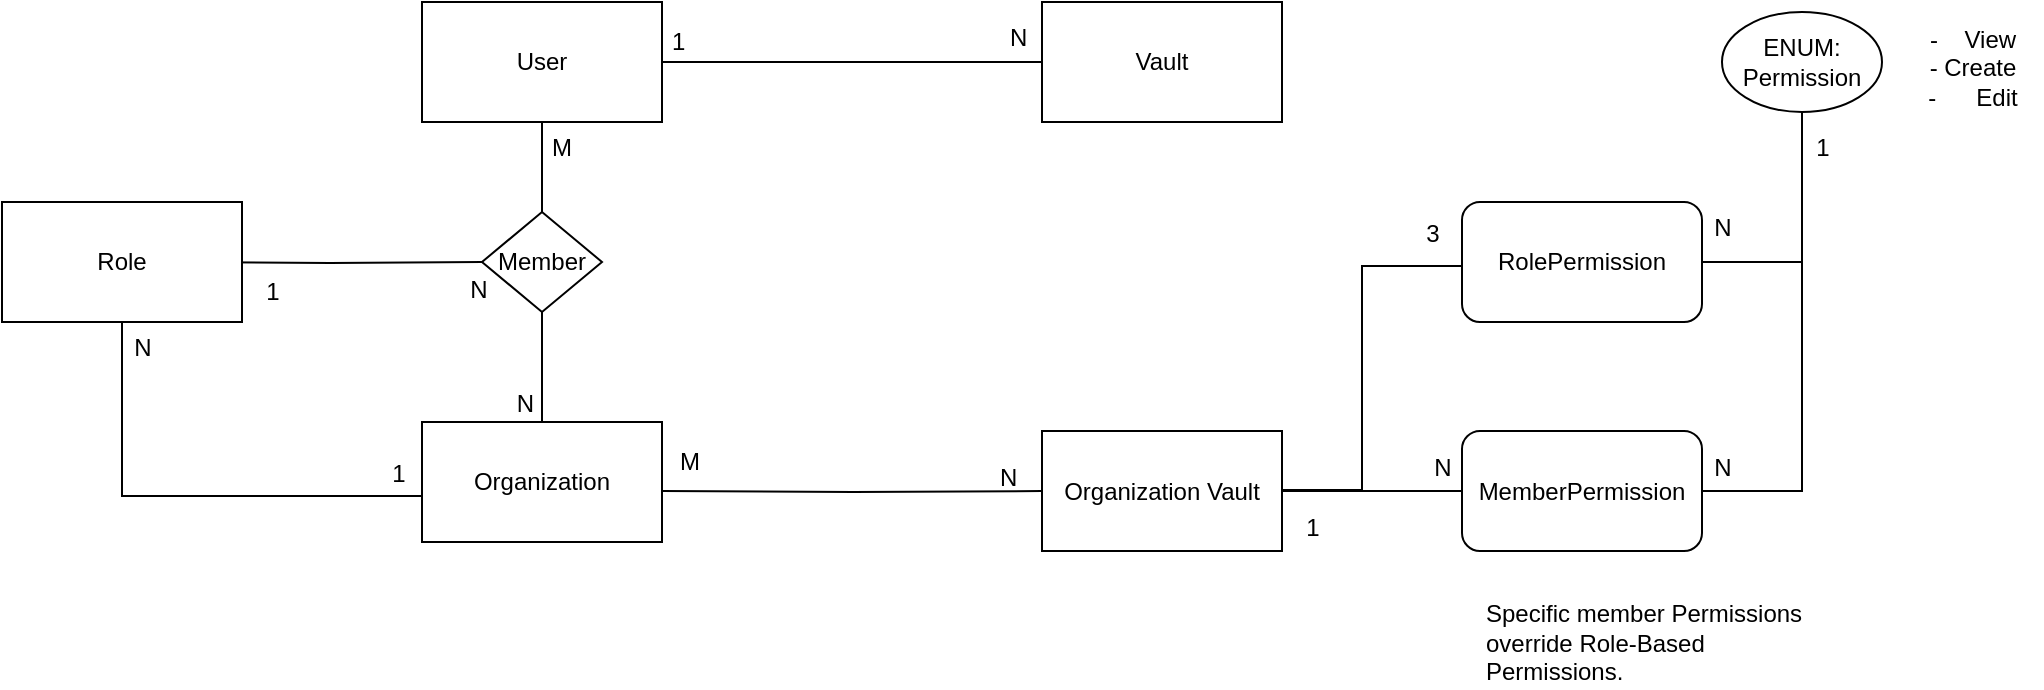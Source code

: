 <mxfile version="24.3.1" type="device">
  <diagram name="Página-1" id="gP4icoR0jDzHdRY8oBsh">
    <mxGraphModel dx="1050" dy="564" grid="1" gridSize="10" guides="1" tooltips="1" connect="1" arrows="1" fold="1" page="1" pageScale="1" pageWidth="827" pageHeight="1169" math="0" shadow="0">
      <root>
        <mxCell id="0" />
        <mxCell id="1" parent="0" />
        <mxCell id="OQan5FIVZ6uVcRrdmNYa-1" style="edgeStyle=orthogonalEdgeStyle;rounded=0;orthogonalLoop=1;jettySize=auto;html=1;entryX=0;entryY=0.5;entryDx=0;entryDy=0;endArrow=none;endFill=0;" parent="1" source="C4KcxU4eHtLDVBMtJBdw-1" target="C4KcxU4eHtLDVBMtJBdw-3" edge="1">
          <mxGeometry relative="1" as="geometry" />
        </mxCell>
        <mxCell id="C4KcxU4eHtLDVBMtJBdw-1" value="User" style="rounded=0;whiteSpace=wrap;html=1;" parent="1" vertex="1">
          <mxGeometry x="360" y="160" width="120" height="60" as="geometry" />
        </mxCell>
        <mxCell id="C4KcxU4eHtLDVBMtJBdw-2" value="Organization&lt;span style=&quot;color: rgba(0, 0, 0, 0); font-family: monospace; font-size: 0px; text-align: start; text-wrap: nowrap;&quot;&gt;%3CmxGraphModel%3E%3Croot%3E%3CmxCell%20id%3D%220%22%2F%3E%3CmxCell%20id%3D%221%22%20parent%3D%220%22%2F%3E%3CmxCell%20id%3D%222%22%20value%3D%22User%22%20style%3D%22rounded%3D0%3BwhiteSpace%3Dwrap%3Bhtml%3D1%3B%22%20vertex%3D%221%22%20parent%3D%221%22%3E%3CmxGeometry%20x%3D%22360%22%20y%3D%22160%22%20width%3D%22120%22%20height%3D%2260%22%20as%3D%22geometry%22%2F%3E%3C%2FmxCell%3E%3C%2Froot%3E%3C%2FmxGraphModel%3E&lt;/span&gt;" style="rounded=0;whiteSpace=wrap;html=1;" parent="1" vertex="1">
          <mxGeometry x="360" y="370" width="120" height="60" as="geometry" />
        </mxCell>
        <mxCell id="C4KcxU4eHtLDVBMtJBdw-3" value="Vault" style="rounded=0;whiteSpace=wrap;html=1;" parent="1" vertex="1">
          <mxGeometry x="670" y="160" width="120" height="60" as="geometry" />
        </mxCell>
        <mxCell id="C4KcxU4eHtLDVBMtJBdw-6" value="" style="endArrow=none;html=1;rounded=0;exitX=0.5;exitY=1;exitDx=0;exitDy=0;entryX=0.5;entryY=0;entryDx=0;entryDy=0;" parent="1" edge="1">
          <mxGeometry relative="1" as="geometry">
            <mxPoint x="420" y="220" as="sourcePoint" />
            <mxPoint x="420" y="370" as="targetPoint" />
          </mxGeometry>
        </mxCell>
        <mxCell id="C4KcxU4eHtLDVBMtJBdw-7" value="M" style="resizable=0;html=1;whiteSpace=wrap;align=left;verticalAlign=bottom;" parent="C4KcxU4eHtLDVBMtJBdw-6" connectable="0" vertex="1">
          <mxGeometry x="-1" relative="1" as="geometry">
            <mxPoint x="3" y="21" as="offset" />
          </mxGeometry>
        </mxCell>
        <mxCell id="C4KcxU4eHtLDVBMtJBdw-8" value="N" style="resizable=0;html=1;whiteSpace=wrap;align=right;verticalAlign=bottom;" parent="C4KcxU4eHtLDVBMtJBdw-6" connectable="0" vertex="1">
          <mxGeometry x="1" relative="1" as="geometry">
            <mxPoint x="-3" y="-1" as="offset" />
          </mxGeometry>
        </mxCell>
        <mxCell id="C4KcxU4eHtLDVBMtJBdw-12" value="Member" style="rhombus;whiteSpace=wrap;html=1;" parent="1" vertex="1">
          <mxGeometry x="390" y="265" width="60" height="50" as="geometry" />
        </mxCell>
        <mxCell id="OQan5FIVZ6uVcRrdmNYa-3" value="N" style="resizable=0;html=1;whiteSpace=wrap;align=left;verticalAlign=bottom;" parent="1" connectable="0" vertex="1">
          <mxGeometry x="433" y="251" as="geometry">
            <mxPoint x="219" y="-65" as="offset" />
          </mxGeometry>
        </mxCell>
        <mxCell id="OQan5FIVZ6uVcRrdmNYa-4" value="1" style="resizable=0;html=1;whiteSpace=wrap;align=left;verticalAlign=bottom;" parent="1" connectable="0" vertex="1">
          <mxGeometry x="443" y="261" as="geometry">
            <mxPoint x="40" y="-73" as="offset" />
          </mxGeometry>
        </mxCell>
        <mxCell id="OQan5FIVZ6uVcRrdmNYa-5" style="edgeStyle=orthogonalEdgeStyle;rounded=0;orthogonalLoop=1;jettySize=auto;html=1;entryX=0;entryY=0.5;entryDx=0;entryDy=0;endArrow=none;endFill=0;" parent="1" target="OQan5FIVZ6uVcRrdmNYa-6" edge="1">
          <mxGeometry relative="1" as="geometry">
            <mxPoint x="480" y="404.5" as="sourcePoint" />
          </mxGeometry>
        </mxCell>
        <mxCell id="OQan5FIVZ6uVcRrdmNYa-12" style="edgeStyle=orthogonalEdgeStyle;rounded=0;orthogonalLoop=1;jettySize=auto;html=1;entryX=0;entryY=0.5;entryDx=0;entryDy=0;endArrow=none;endFill=0;" parent="1" source="OQan5FIVZ6uVcRrdmNYa-6" target="OQan5FIVZ6uVcRrdmNYa-10" edge="1">
          <mxGeometry relative="1" as="geometry" />
        </mxCell>
        <mxCell id="OQan5FIVZ6uVcRrdmNYa-14" value="1" style="edgeLabel;html=1;align=center;verticalAlign=middle;resizable=0;points=[];" parent="OQan5FIVZ6uVcRrdmNYa-12" vertex="1" connectable="0">
          <mxGeometry x="-0.733" y="3" relative="1" as="geometry">
            <mxPoint x="-15" y="15" as="offset" />
          </mxGeometry>
        </mxCell>
        <mxCell id="OQan5FIVZ6uVcRrdmNYa-34" style="edgeStyle=orthogonalEdgeStyle;rounded=0;orthogonalLoop=1;jettySize=auto;html=1;entryX=0;entryY=0.25;entryDx=0;entryDy=0;endArrow=none;endFill=0;exitX=1;exitY=0.25;exitDx=0;exitDy=0;" parent="1" edge="1">
          <mxGeometry relative="1" as="geometry">
            <mxPoint x="790" y="396.5" as="sourcePoint" />
            <mxPoint x="880" y="282" as="targetPoint" />
            <Array as="points">
              <mxPoint x="790" y="404" />
              <mxPoint x="830" y="404" />
              <mxPoint x="830" y="292" />
              <mxPoint x="880" y="292" />
            </Array>
          </mxGeometry>
        </mxCell>
        <mxCell id="OQan5FIVZ6uVcRrdmNYa-6" value="Organization Vault" style="rounded=0;whiteSpace=wrap;html=1;" parent="1" vertex="1">
          <mxGeometry x="670" y="374.5" width="120" height="60" as="geometry" />
        </mxCell>
        <mxCell id="OQan5FIVZ6uVcRrdmNYa-8" value="N" style="resizable=0;html=1;whiteSpace=wrap;align=left;verticalAlign=bottom;" parent="1" connectable="0" vertex="1">
          <mxGeometry x="240" y="370" as="geometry">
            <mxPoint x="407" y="36" as="offset" />
          </mxGeometry>
        </mxCell>
        <mxCell id="OQan5FIVZ6uVcRrdmNYa-9" value="M" style="resizable=0;html=1;whiteSpace=wrap;align=left;verticalAlign=bottom;" parent="1" connectable="0" vertex="1">
          <mxGeometry x="414" y="261" as="geometry">
            <mxPoint x="73" y="137" as="offset" />
          </mxGeometry>
        </mxCell>
        <mxCell id="OQan5FIVZ6uVcRrdmNYa-43" style="edgeStyle=orthogonalEdgeStyle;rounded=0;orthogonalLoop=1;jettySize=auto;html=1;entryX=0.5;entryY=1;entryDx=0;entryDy=0;endArrow=none;endFill=0;" parent="1" source="OQan5FIVZ6uVcRrdmNYa-10" target="OQan5FIVZ6uVcRrdmNYa-41" edge="1">
          <mxGeometry relative="1" as="geometry" />
        </mxCell>
        <mxCell id="OQan5FIVZ6uVcRrdmNYa-10" value="MemberPermission" style="rounded=1;whiteSpace=wrap;html=1;" parent="1" vertex="1">
          <mxGeometry x="880" y="374.5" width="120" height="60" as="geometry" />
        </mxCell>
        <mxCell id="OQan5FIVZ6uVcRrdmNYa-19" style="edgeStyle=orthogonalEdgeStyle;rounded=0;orthogonalLoop=1;jettySize=auto;html=1;endArrow=none;endFill=0;" parent="1" target="C4KcxU4eHtLDVBMtJBdw-12" edge="1">
          <mxGeometry relative="1" as="geometry">
            <mxPoint x="237" y="290" as="sourcePoint" />
          </mxGeometry>
        </mxCell>
        <mxCell id="OQan5FIVZ6uVcRrdmNYa-18" value="Role" style="rounded=0;whiteSpace=wrap;html=1;" parent="1" vertex="1">
          <mxGeometry x="150" y="260" width="120" height="60" as="geometry" />
        </mxCell>
        <mxCell id="OQan5FIVZ6uVcRrdmNYa-20" style="edgeStyle=orthogonalEdgeStyle;rounded=0;orthogonalLoop=1;jettySize=auto;html=1;entryX=0;entryY=0.617;entryDx=0;entryDy=0;entryPerimeter=0;exitX=0.5;exitY=1;exitDx=0;exitDy=0;endArrow=none;endFill=0;" parent="1" source="OQan5FIVZ6uVcRrdmNYa-18" target="C4KcxU4eHtLDVBMtJBdw-2" edge="1">
          <mxGeometry relative="1" as="geometry" />
        </mxCell>
        <mxCell id="OQan5FIVZ6uVcRrdmNYa-21" value="N" style="text;html=1;align=center;verticalAlign=middle;resizable=0;points=[];autosize=1;strokeColor=none;fillColor=none;" parent="1" vertex="1">
          <mxGeometry x="205" y="318" width="30" height="30" as="geometry" />
        </mxCell>
        <mxCell id="OQan5FIVZ6uVcRrdmNYa-22" value="1" style="text;html=1;align=center;verticalAlign=middle;resizable=0;points=[];autosize=1;strokeColor=none;fillColor=none;" parent="1" vertex="1">
          <mxGeometry x="333" y="381" width="30" height="30" as="geometry" />
        </mxCell>
        <mxCell id="OQan5FIVZ6uVcRrdmNYa-23" value="1" style="text;html=1;align=center;verticalAlign=middle;resizable=0;points=[];autosize=1;strokeColor=none;fillColor=none;" parent="1" vertex="1">
          <mxGeometry x="270" y="290" width="30" height="30" as="geometry" />
        </mxCell>
        <mxCell id="OQan5FIVZ6uVcRrdmNYa-24" value="N" style="text;html=1;align=center;verticalAlign=middle;resizable=0;points=[];autosize=1;strokeColor=none;fillColor=none;" parent="1" vertex="1">
          <mxGeometry x="373" y="289" width="30" height="30" as="geometry" />
        </mxCell>
        <mxCell id="OQan5FIVZ6uVcRrdmNYa-42" style="edgeStyle=orthogonalEdgeStyle;rounded=0;orthogonalLoop=1;jettySize=auto;html=1;exitX=1;exitY=0.5;exitDx=0;exitDy=0;entryX=0.5;entryY=1;entryDx=0;entryDy=0;endArrow=none;endFill=0;" parent="1" source="OQan5FIVZ6uVcRrdmNYa-32" target="OQan5FIVZ6uVcRrdmNYa-41" edge="1">
          <mxGeometry relative="1" as="geometry" />
        </mxCell>
        <mxCell id="OQan5FIVZ6uVcRrdmNYa-32" value="RolePermission" style="rounded=1;whiteSpace=wrap;html=1;" parent="1" vertex="1">
          <mxGeometry x="880" y="260" width="120" height="60" as="geometry" />
        </mxCell>
        <mxCell id="OQan5FIVZ6uVcRrdmNYa-33" value="-&amp;nbsp; &amp;nbsp; View&lt;div&gt;- Create&lt;/div&gt;&lt;div&gt;-&amp;nbsp; &amp;nbsp; &amp;nbsp; Edit&lt;/div&gt;&lt;div&gt;&lt;br&gt;&lt;/div&gt;" style="text;html=1;align=center;verticalAlign=middle;resizable=0;points=[];autosize=1;strokeColor=none;fillColor=none;" parent="1" vertex="1">
          <mxGeometry x="1100" y="165" width="70" height="70" as="geometry" />
        </mxCell>
        <mxCell id="OQan5FIVZ6uVcRrdmNYa-37" value="3" style="text;html=1;align=center;verticalAlign=middle;resizable=0;points=[];autosize=1;strokeColor=none;fillColor=none;" parent="1" vertex="1">
          <mxGeometry x="850" y="261" width="30" height="30" as="geometry" />
        </mxCell>
        <mxCell id="OQan5FIVZ6uVcRrdmNYa-38" value="N" style="text;html=1;align=center;verticalAlign=middle;resizable=0;points=[];autosize=1;strokeColor=none;fillColor=none;" parent="1" vertex="1">
          <mxGeometry x="855" y="378" width="30" height="30" as="geometry" />
        </mxCell>
        <mxCell id="OQan5FIVZ6uVcRrdmNYa-39" value="1" style="text;html=1;align=center;verticalAlign=middle;resizable=0;points=[];autosize=1;strokeColor=none;fillColor=none;" parent="1" vertex="1">
          <mxGeometry x="790" y="408" width="30" height="30" as="geometry" />
        </mxCell>
        <mxCell id="OQan5FIVZ6uVcRrdmNYa-40" value="&lt;h1 style=&quot;margin-top: 0px; line-height: 40%;&quot;&gt;&lt;span style=&quot;background-color: initial; font-size: 12px; font-weight: normal;&quot;&gt;Specific member Permissions override Role-Based Permissions.&lt;/span&gt;&lt;br&gt;&lt;/h1&gt;" style="text;html=1;whiteSpace=wrap;overflow=hidden;rounded=0;" parent="1" vertex="1">
          <mxGeometry x="890" y="450" width="180" height="50" as="geometry" />
        </mxCell>
        <mxCell id="OQan5FIVZ6uVcRrdmNYa-41" value="ENUM:&lt;div&gt;Permission&lt;/div&gt;" style="ellipse;whiteSpace=wrap;html=1;" parent="1" vertex="1">
          <mxGeometry x="1010" y="165" width="80" height="50" as="geometry" />
        </mxCell>
        <mxCell id="OQan5FIVZ6uVcRrdmNYa-44" value="1" style="text;html=1;align=center;verticalAlign=middle;resizable=0;points=[];autosize=1;strokeColor=none;fillColor=none;" parent="1" vertex="1">
          <mxGeometry x="1045" y="218" width="30" height="30" as="geometry" />
        </mxCell>
        <mxCell id="OQan5FIVZ6uVcRrdmNYa-45" value="N" style="text;html=1;align=center;verticalAlign=middle;resizable=0;points=[];autosize=1;strokeColor=none;fillColor=none;" parent="1" vertex="1">
          <mxGeometry x="995" y="258" width="30" height="30" as="geometry" />
        </mxCell>
        <mxCell id="OQan5FIVZ6uVcRrdmNYa-46" value="N" style="text;html=1;align=center;verticalAlign=middle;resizable=0;points=[];autosize=1;strokeColor=none;fillColor=none;" parent="1" vertex="1">
          <mxGeometry x="995" y="378" width="30" height="30" as="geometry" />
        </mxCell>
      </root>
    </mxGraphModel>
  </diagram>
</mxfile>
